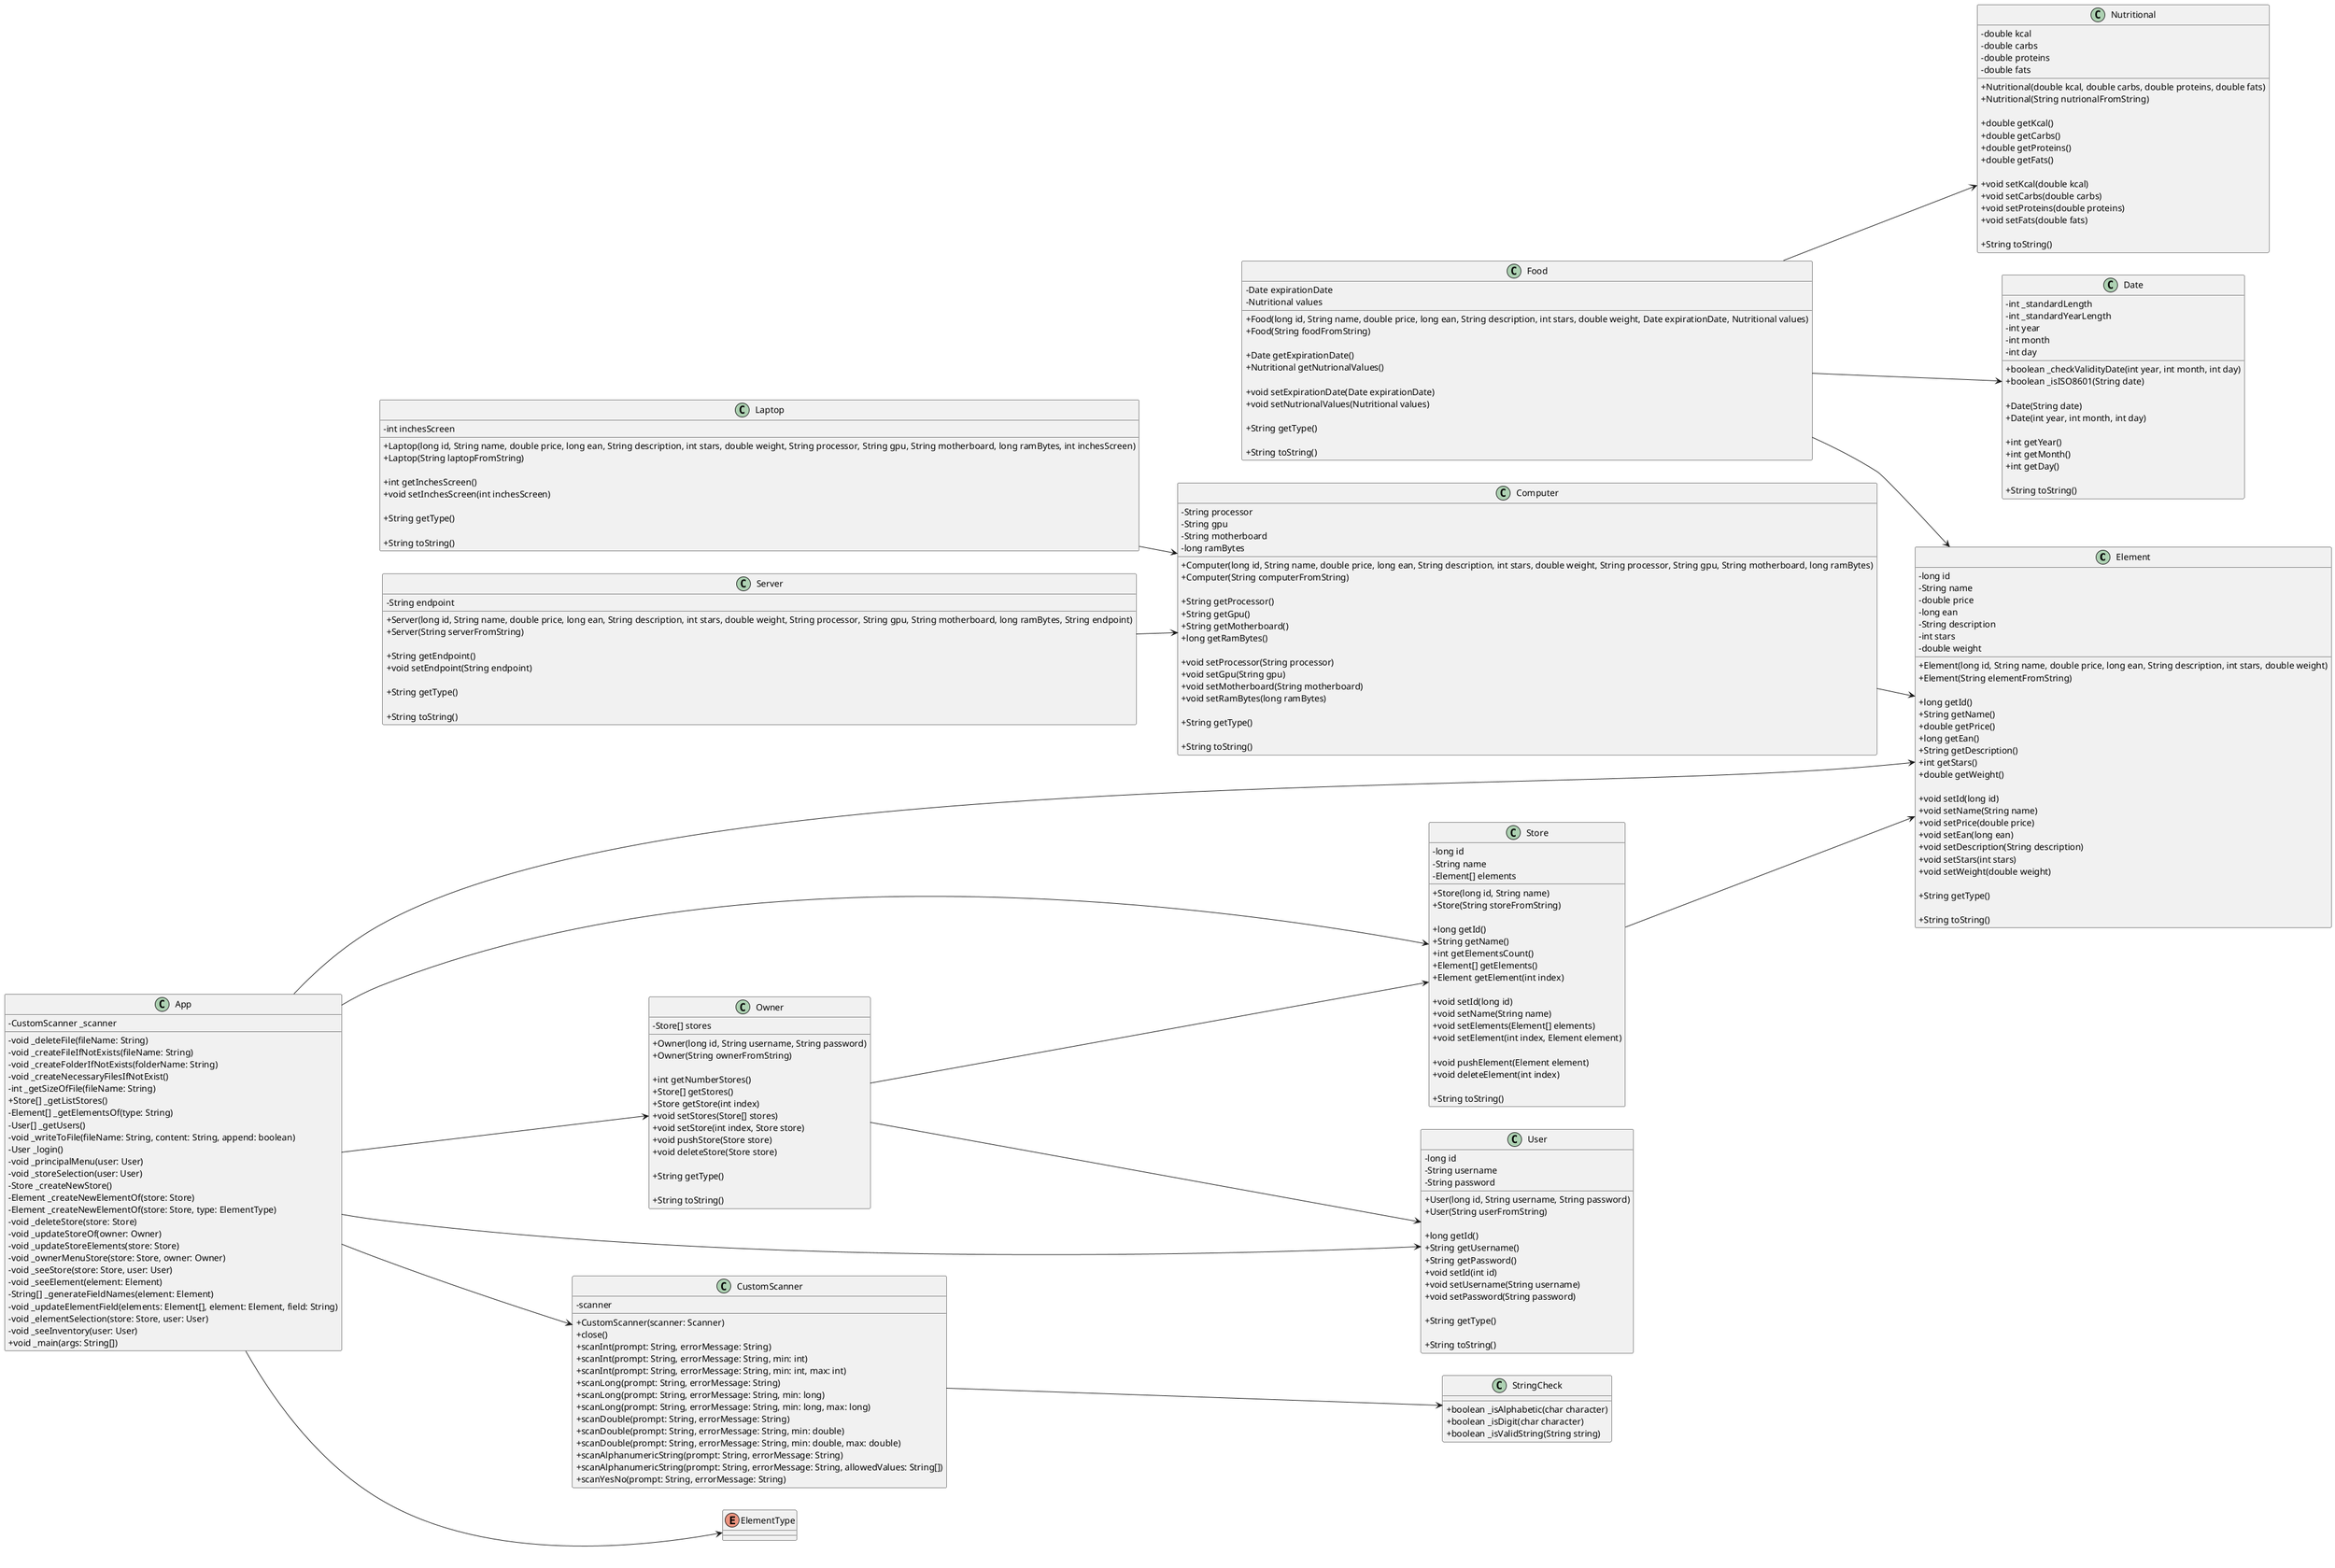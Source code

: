 @startuml
skinparam classAttributeIconSize 0
left to right direction
class Element {
    - long id
    - String name
    - double price
    - long ean
    - String description
    - int stars
    - double weight

    + Element(long id, String name, double price, long ean, String description, int stars, double weight)
    + Element(String elementFromString)

    + long getId()
    + String getName()
    + double getPrice()
    + long getEan()
    + String getDescription()
    + int getStars()
    + double getWeight()

    + void setId(long id)
    + void setName(String name)
    + void setPrice(double price)
    + void setEan(long ean)
    + void setDescription(String description)
    + void setStars(int stars)
    + void setWeight(double weight)

    + String getType()
    
    + String toString()
}

class Food {
    - Date expirationDate
    - Nutritional values

    + Food(long id, String name, double price, long ean, String description, int stars, double weight, Date expirationDate, Nutritional values)
    + Food(String foodFromString)

    + Date getExpirationDate()
    + Nutritional getNutrionalValues()

    + void setExpirationDate(Date expirationDate)
    + void setNutrionalValues(Nutritional values)

    + String getType()
    
    + String toString()
}

class Nutritional {
    - double kcal
    - double carbs
    - double proteins
    - double fats

    + Nutritional(double kcal, double carbs, double proteins, double fats)
    + Nutritional(String nutrionalFromString)

    + double getKcal()
    + double getCarbs()
    + double getProteins()
    + double getFats()

    + void setKcal(double kcal)
    + void setCarbs(double carbs)
    + void setProteins(double proteins)
    + void setFats(double fats)

    + String toString()
}

class Computer {
    - String processor
    - String gpu
    - String motherboard
    - long ramBytes

    + Computer(long id, String name, double price, long ean, String description, int stars, double weight, String processor, String gpu, String motherboard, long ramBytes)
    + Computer(String computerFromString)

    + String getProcessor()
    + String getGpu()
    + String getMotherboard()
    + long getRamBytes()

    + void setProcessor(String processor)
    + void setGpu(String gpu)
    + void setMotherboard(String motherboard)
    + void setRamBytes(long ramBytes)

    + String getType()
    
    + String toString()
}

class Laptop {
    - int inchesScreen

    + Laptop(long id, String name, double price, long ean, String description, int stars, double weight, String processor, String gpu, String motherboard, long ramBytes, int inchesScreen)
    + Laptop(String laptopFromString)

    + int getInchesScreen()
    + void setInchesScreen(int inchesScreen)

    + String getType()
    
    + String toString()
}

class Server {
    - String endpoint

    + Server(long id, String name, double price, long ean, String description, int stars, double weight, String processor, String gpu, String motherboard, long ramBytes, String endpoint)
    + Server(String serverFromString)

    + String getEndpoint()
    + void setEndpoint(String endpoint)

    + String getType()
    
    + String toString()
}

class Store {
    - long id
    - String name
    - Element[] elements

    + Store(long id, String name)
    + Store(String storeFromString)

    + long getId()
    + String getName()
    + int getElementsCount()
    + Element[] getElements()
    + Element getElement(int index)

    + void setId(long id)
    + void setName(String name)
    + void setElements(Element[] elements)
    + void setElement(int index, Element element)

    + void pushElement(Element element)
    + void deleteElement(int index)

    + String toString()
}

class Date {
    - int _standardLength
    - int _standardYearLength
    - int year
    - int month
    - int day

    + boolean _checkValidityDate(int year, int month, int day)
    + boolean _isISO8601(String date)

    + Date(String date)
    + Date(int year, int month, int day)

    + int getYear()
    + int getMonth()
    + int getDay()
    
    + String toString()
}

class User {
    - long id
    - String username
    - String password

    + User(long id, String username, String password)
    + User(String userFromString)
    
    + long getId()
    + String getUsername()
    + String getPassword()
    + void setId(int id)
    + void setUsername(String username)
    + void setPassword(String password)
    
    + String getType()
    
    + String toString()
}

class Owner {
    - Store[] stores

    + Owner(long id, String username, String password)
    + Owner(String ownerFromString)

    + int getNumberStores()
    + Store[] getStores()
    + Store getStore(int index)
    + void setStores(Store[] stores)
    + void setStore(int index, Store store)
    + void pushStore(Store store)
    + void deleteStore(Store store)
    
    + String getType()
    
    + String toString()
}

class App {
    - CustomScanner _scanner
    - void _deleteFile(fileName: String)
    - void _createFileIfNotExists(fileName: String)
    - void _createFolderIfNotExists(folderName: String)
    - void _createNecessaryFilesIfNotExist()
    - int _getSizeOfFile(fileName: String)
    + Store[] _getListStores()
    - Element[] _getElementsOf(type: String)
    - User[] _getUsers()
    - void _writeToFile(fileName: String, content: String, append: boolean)
    - User _login()
    - void _principalMenu(user: User)
    - void _storeSelection(user: User)
    - Store _createNewStore()
    - Element _createNewElementOf(store: Store)
    - Element _createNewElementOf(store: Store, type: ElementType)
    - void _deleteStore(store: Store)
    - void _updateStoreOf(owner: Owner)
    - void _updateStoreElements(store: Store)
    - void _ownerMenuStore(store: Store, owner: Owner)
    - void _seeStore(store: Store, user: User)
    - void _seeElement(element: Element)
    - String[] _generateFieldNames(element: Element)
    - void _updateElementField(elements: Element[], element: Element, field: String)
    - void _elementSelection(store: Store, user: User)
    - void _seeInventory(user: User)
    + void _main(args: String[])
}

class CustomScanner {
    - scanner
    + CustomScanner(scanner: Scanner)
    + close()
    + scanInt(prompt: String, errorMessage: String)
    + scanInt(prompt: String, errorMessage: String, min: int)
    + scanInt(prompt: String, errorMessage: String, min: int, max: int)
    + scanLong(prompt: String, errorMessage: String)
    + scanLong(prompt: String, errorMessage: String, min: long)
    + scanLong(prompt: String, errorMessage: String, min: long, max: long)
    + scanDouble(prompt: String, errorMessage: String)
    + scanDouble(prompt: String, errorMessage: String, min: double)
    + scanDouble(prompt: String, errorMessage: String, min: double, max: double)
    + scanAlphanumericString(prompt: String, errorMessage: String)
    + scanAlphanumericString(prompt: String, errorMessage: String, allowedValues: String[])
    + scanYesNo(prompt: String, errorMessage: String)
}

class StringCheck {
    + boolean _isAlphabetic(char character)
    + boolean _isDigit(char character)
    + boolean _isValidString(String string)
}

enum ElementType

Owner --> User

Owner --> Store
Store --> Element

Server --> Computer
Laptop --> Computer
Computer --> Element

Food --> Element

Food --> Date
Food --> Nutritional

CustomScanner --> StringCheck

App --> CustomScanner
App --> User
App --> Store
App --> Owner
App --> Element
App --> ElementType

@enduml